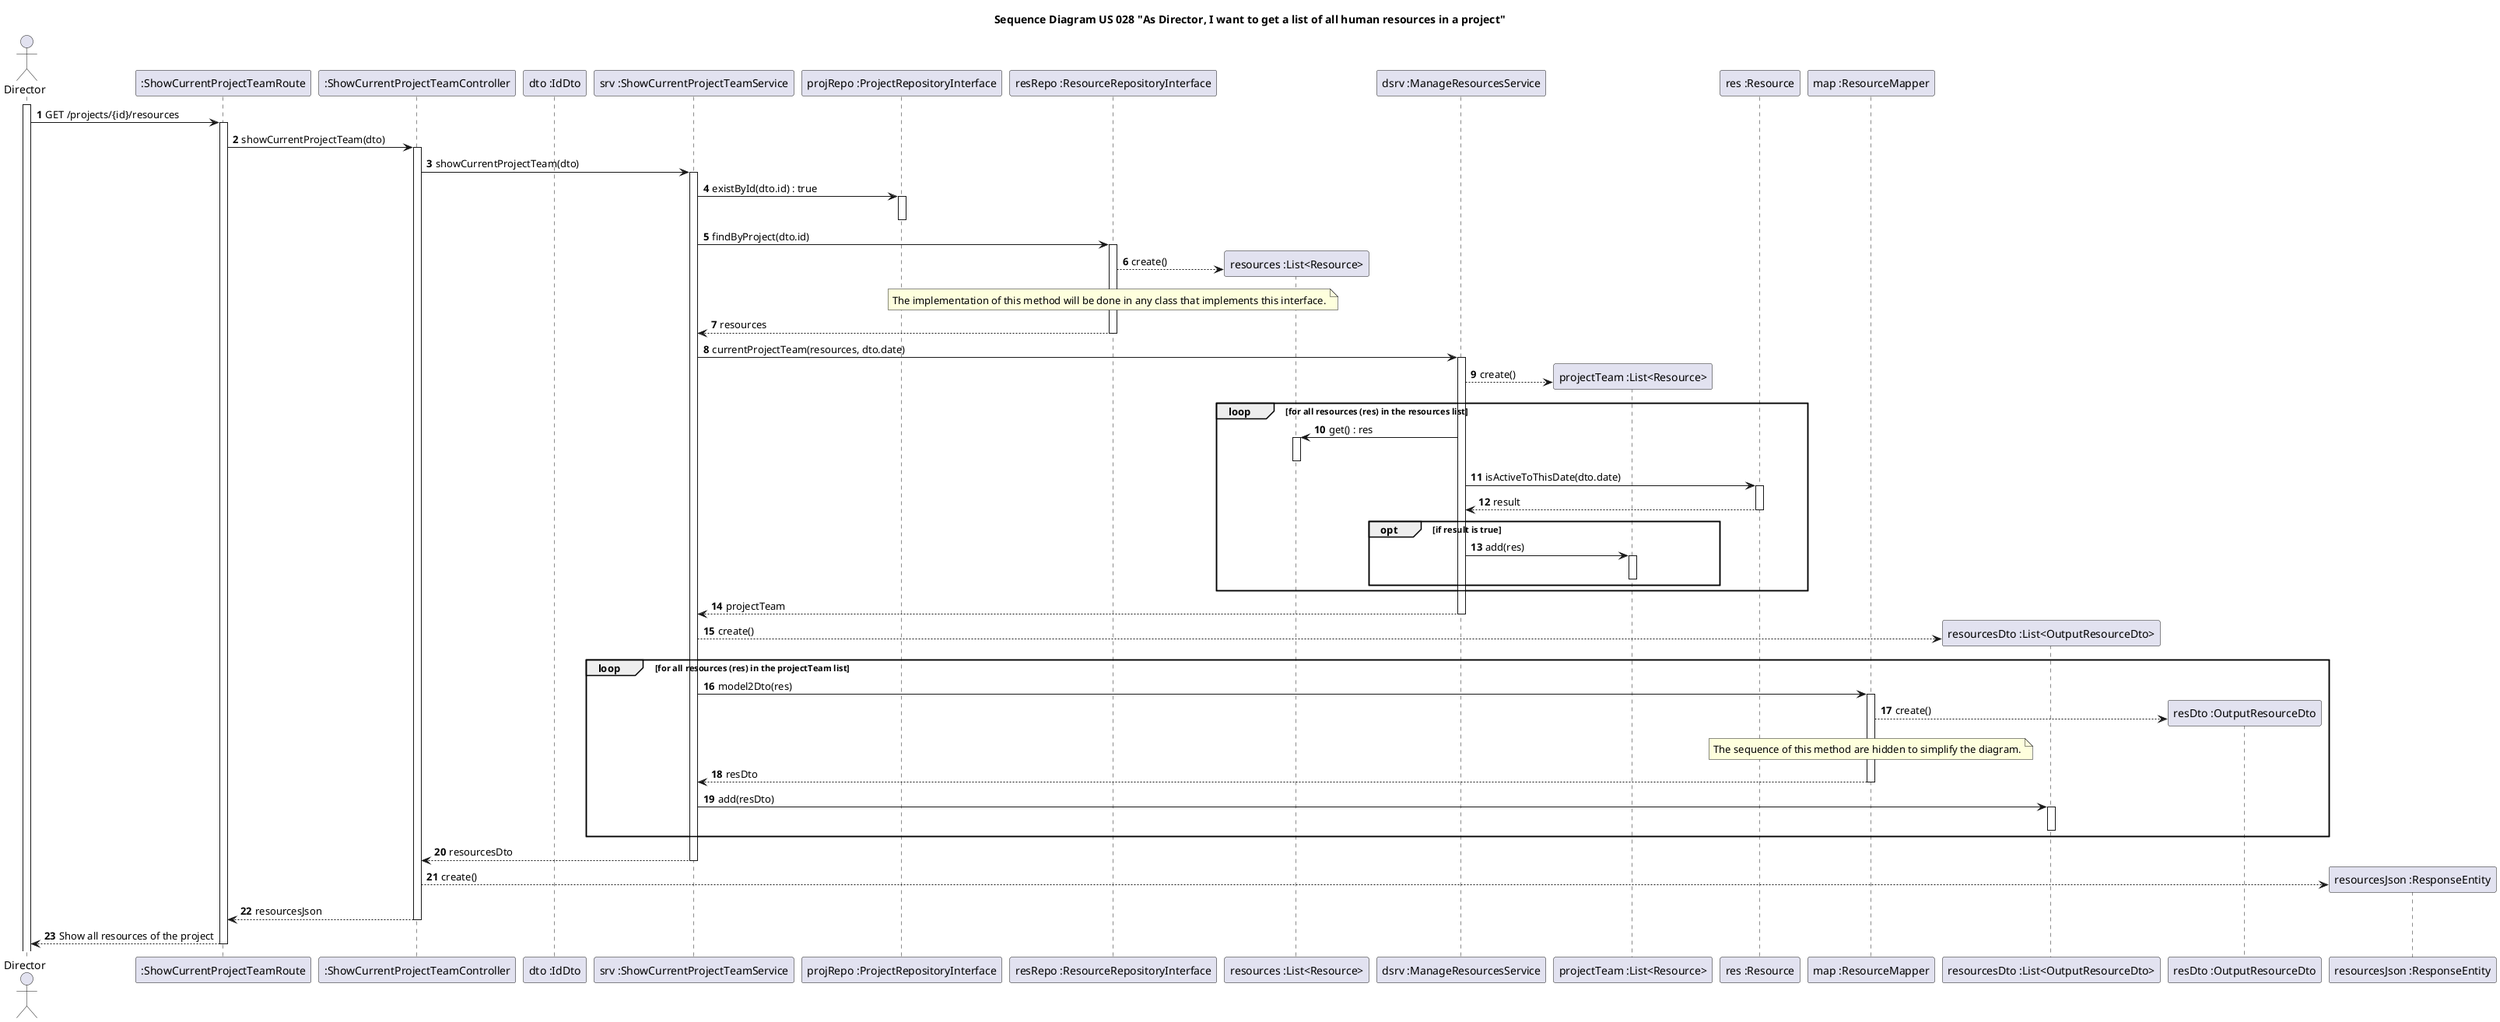 @startuml
'https://plantuml.com/sequence-diagram

title Sequence Diagram US 028 "As Director, I want to get a list of all human resources in a project"

autoactivate on
autonumber

actor "Director" as actor
participant ":ShowCurrentProjectTeamRoute" as route
participant ":ShowCurrentProjectTeamController" as ctrl
participant "dto :IdDto" as dataDto
participant "srv :ShowCurrentProjectTeamService" as srv
participant "projRepo :ProjectRepositoryInterface" as projrepo
participant "resRepo :ResourceRepositoryInterface" as resrepo
participant "resources :List<Resource>" as resList
participant "dsrv :ManageResourcesService" as dsrv
participant "projectTeam :List<Resource>" as resList2
participant "res :Resource" as res
participant "map :ResourceMapper" as map
participant "resourcesDto :List<OutputResourceDto>" as dtoList
participant "resDto :OutputResourceDto" as dto
participant "resourcesJson :ResponseEntity" as jsonList

activate actor
autoactivate on

actor -> route : GET /projects/{id}/resources
route -> ctrl : showCurrentProjectTeam(dto)
ctrl -> srv : showCurrentProjectTeam(dto)
srv -> projrepo: existById(dto.id) : true
deactivate
srv -> resrepo : findByProject(dto.id)
resrepo --> resList** : create()
note over resrepo : The implementation of this method will be done in any class that implements this interface.
resrepo --> srv : resources
srv -> dsrv : currentProjectTeam(resources, dto.date)
dsrv --> resList2** : create()
loop for all resources (res) in the resources list
dsrv -> resList : get() : res
deactivate
dsrv -> res : isActiveToThisDate(dto.date)
res --> dsrv : result
opt if result is true
dsrv -> resList2 : add(res)
deactivate
end
end
dsrv --> srv : projectTeam
srv --> dtoList** : create()
loop for all resources (res) in the projectTeam list
srv -> map : model2Dto(res)
map --> dto** : create()
note over map : The sequence of this method are hidden to simplify the diagram.
map --> srv : resDto
srv -> dtoList : add(resDto)
deactivate
end
srv --> ctrl : resourcesDto
ctrl --> jsonList** : create()
ctrl --> route : resourcesJson
route --> actor : Show all resources of the project


@enduml